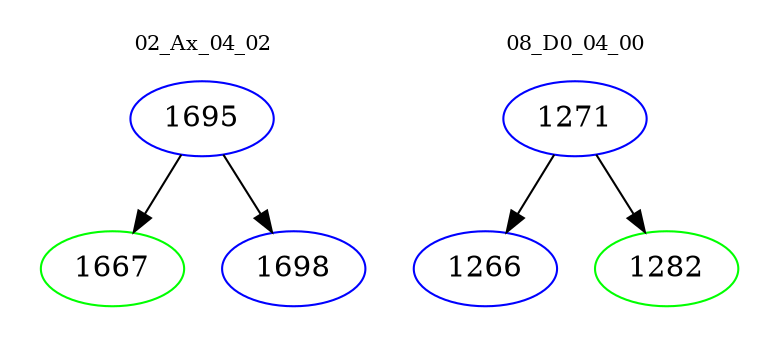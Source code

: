 digraph{
subgraph cluster_0 {
color = white
label = "02_Ax_04_02";
fontsize=10;
T0_1695 [label="1695", color="blue"]
T0_1695 -> T0_1667 [color="black"]
T0_1667 [label="1667", color="green"]
T0_1695 -> T0_1698 [color="black"]
T0_1698 [label="1698", color="blue"]
}
subgraph cluster_1 {
color = white
label = "08_D0_04_00";
fontsize=10;
T1_1271 [label="1271", color="blue"]
T1_1271 -> T1_1266 [color="black"]
T1_1266 [label="1266", color="blue"]
T1_1271 -> T1_1282 [color="black"]
T1_1282 [label="1282", color="green"]
}
}

